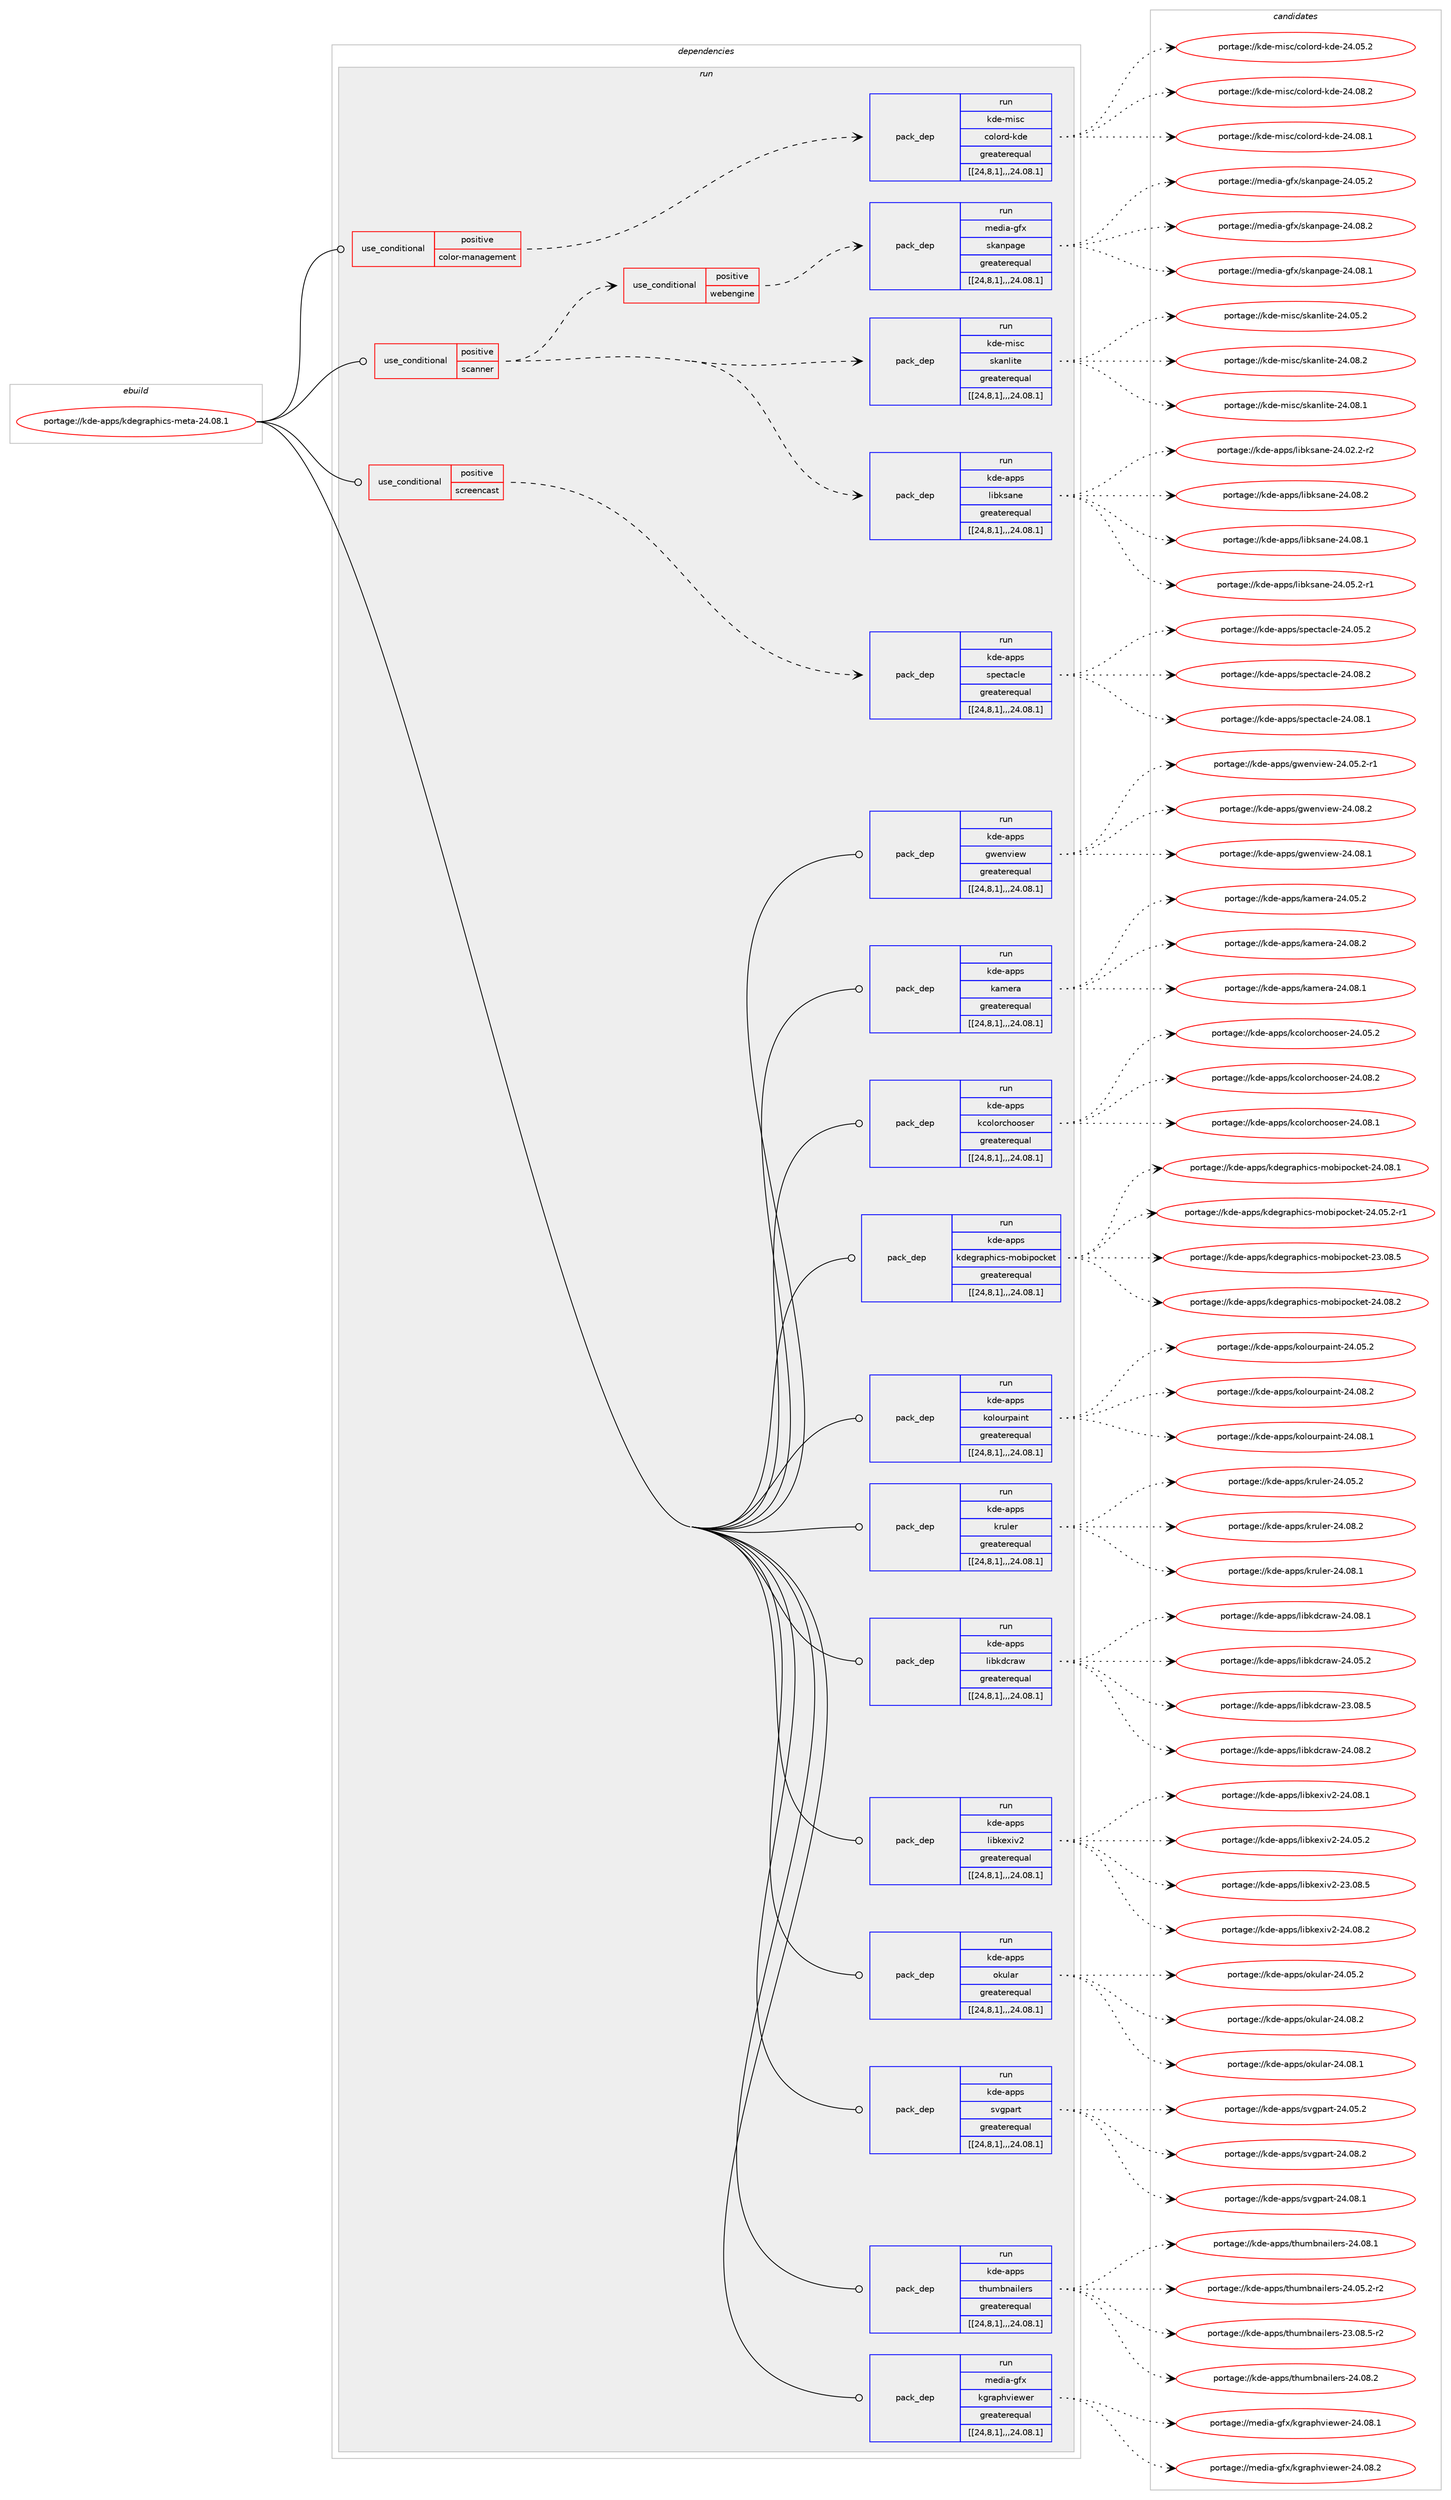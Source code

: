 digraph prolog {

# *************
# Graph options
# *************

newrank=true;
concentrate=true;
compound=true;
graph [rankdir=LR,fontname=Helvetica,fontsize=10,ranksep=1.5];#, ranksep=2.5, nodesep=0.2];
edge  [arrowhead=vee];
node  [fontname=Helvetica,fontsize=10];

# **********
# The ebuild
# **********

subgraph cluster_leftcol {
color=gray;
label=<<i>ebuild</i>>;
id [label="portage://kde-apps/kdegraphics-meta-24.08.1", color=red, width=4, href="../kde-apps/kdegraphics-meta-24.08.1.svg"];
}

# ****************
# The dependencies
# ****************

subgraph cluster_midcol {
color=gray;
label=<<i>dependencies</i>>;
subgraph cluster_compile {
fillcolor="#eeeeee";
style=filled;
label=<<i>compile</i>>;
}
subgraph cluster_compileandrun {
fillcolor="#eeeeee";
style=filled;
label=<<i>compile and run</i>>;
}
subgraph cluster_run {
fillcolor="#eeeeee";
style=filled;
label=<<i>run</i>>;
subgraph cond71971 {
dependency265952 [label=<<TABLE BORDER="0" CELLBORDER="1" CELLSPACING="0" CELLPADDING="4"><TR><TD ROWSPAN="3" CELLPADDING="10">use_conditional</TD></TR><TR><TD>positive</TD></TR><TR><TD>color-management</TD></TR></TABLE>>, shape=none, color=red];
subgraph pack192094 {
dependency265954 [label=<<TABLE BORDER="0" CELLBORDER="1" CELLSPACING="0" CELLPADDING="4" WIDTH="220"><TR><TD ROWSPAN="6" CELLPADDING="30">pack_dep</TD></TR><TR><TD WIDTH="110">run</TD></TR><TR><TD>kde-misc</TD></TR><TR><TD>colord-kde</TD></TR><TR><TD>greaterequal</TD></TR><TR><TD>[[24,8,1],,,24.08.1]</TD></TR></TABLE>>, shape=none, color=blue];
}
dependency265952:e -> dependency265954:w [weight=20,style="dashed",arrowhead="vee"];
}
id:e -> dependency265952:w [weight=20,style="solid",arrowhead="odot"];
subgraph cond71975 {
dependency265969 [label=<<TABLE BORDER="0" CELLBORDER="1" CELLSPACING="0" CELLPADDING="4"><TR><TD ROWSPAN="3" CELLPADDING="10">use_conditional</TD></TR><TR><TD>positive</TD></TR><TR><TD>scanner</TD></TR></TABLE>>, shape=none, color=red];
subgraph pack192104 {
dependency265993 [label=<<TABLE BORDER="0" CELLBORDER="1" CELLSPACING="0" CELLPADDING="4" WIDTH="220"><TR><TD ROWSPAN="6" CELLPADDING="30">pack_dep</TD></TR><TR><TD WIDTH="110">run</TD></TR><TR><TD>kde-apps</TD></TR><TR><TD>libksane</TD></TR><TR><TD>greaterequal</TD></TR><TR><TD>[[24,8,1],,,24.08.1]</TD></TR></TABLE>>, shape=none, color=blue];
}
dependency265969:e -> dependency265993:w [weight=20,style="dashed",arrowhead="vee"];
subgraph pack192129 {
dependency266009 [label=<<TABLE BORDER="0" CELLBORDER="1" CELLSPACING="0" CELLPADDING="4" WIDTH="220"><TR><TD ROWSPAN="6" CELLPADDING="30">pack_dep</TD></TR><TR><TD WIDTH="110">run</TD></TR><TR><TD>kde-misc</TD></TR><TR><TD>skanlite</TD></TR><TR><TD>greaterequal</TD></TR><TR><TD>[[24,8,1],,,24.08.1]</TD></TR></TABLE>>, shape=none, color=blue];
}
dependency265969:e -> dependency266009:w [weight=20,style="dashed",arrowhead="vee"];
subgraph cond71982 {
dependency266013 [label=<<TABLE BORDER="0" CELLBORDER="1" CELLSPACING="0" CELLPADDING="4"><TR><TD ROWSPAN="3" CELLPADDING="10">use_conditional</TD></TR><TR><TD>positive</TD></TR><TR><TD>webengine</TD></TR></TABLE>>, shape=none, color=red];
subgraph pack192180 {
dependency266059 [label=<<TABLE BORDER="0" CELLBORDER="1" CELLSPACING="0" CELLPADDING="4" WIDTH="220"><TR><TD ROWSPAN="6" CELLPADDING="30">pack_dep</TD></TR><TR><TD WIDTH="110">run</TD></TR><TR><TD>media-gfx</TD></TR><TR><TD>skanpage</TD></TR><TR><TD>greaterequal</TD></TR><TR><TD>[[24,8,1],,,24.08.1]</TD></TR></TABLE>>, shape=none, color=blue];
}
dependency266013:e -> dependency266059:w [weight=20,style="dashed",arrowhead="vee"];
}
dependency265969:e -> dependency266013:w [weight=20,style="dashed",arrowhead="vee"];
}
id:e -> dependency265969:w [weight=20,style="solid",arrowhead="odot"];
subgraph cond71989 {
dependency266077 [label=<<TABLE BORDER="0" CELLBORDER="1" CELLSPACING="0" CELLPADDING="4"><TR><TD ROWSPAN="3" CELLPADDING="10">use_conditional</TD></TR><TR><TD>positive</TD></TR><TR><TD>screencast</TD></TR></TABLE>>, shape=none, color=red];
subgraph pack192198 {
dependency266105 [label=<<TABLE BORDER="0" CELLBORDER="1" CELLSPACING="0" CELLPADDING="4" WIDTH="220"><TR><TD ROWSPAN="6" CELLPADDING="30">pack_dep</TD></TR><TR><TD WIDTH="110">run</TD></TR><TR><TD>kde-apps</TD></TR><TR><TD>spectacle</TD></TR><TR><TD>greaterequal</TD></TR><TR><TD>[[24,8,1],,,24.08.1]</TD></TR></TABLE>>, shape=none, color=blue];
}
dependency266077:e -> dependency266105:w [weight=20,style="dashed",arrowhead="vee"];
}
id:e -> dependency266077:w [weight=20,style="solid",arrowhead="odot"];
subgraph pack192302 {
dependency266198 [label=<<TABLE BORDER="0" CELLBORDER="1" CELLSPACING="0" CELLPADDING="4" WIDTH="220"><TR><TD ROWSPAN="6" CELLPADDING="30">pack_dep</TD></TR><TR><TD WIDTH="110">run</TD></TR><TR><TD>kde-apps</TD></TR><TR><TD>gwenview</TD></TR><TR><TD>greaterequal</TD></TR><TR><TD>[[24,8,1],,,24.08.1]</TD></TR></TABLE>>, shape=none, color=blue];
}
id:e -> dependency266198:w [weight=20,style="solid",arrowhead="odot"];
subgraph pack192307 {
dependency266218 [label=<<TABLE BORDER="0" CELLBORDER="1" CELLSPACING="0" CELLPADDING="4" WIDTH="220"><TR><TD ROWSPAN="6" CELLPADDING="30">pack_dep</TD></TR><TR><TD WIDTH="110">run</TD></TR><TR><TD>kde-apps</TD></TR><TR><TD>kamera</TD></TR><TR><TD>greaterequal</TD></TR><TR><TD>[[24,8,1],,,24.08.1]</TD></TR></TABLE>>, shape=none, color=blue];
}
id:e -> dependency266218:w [weight=20,style="solid",arrowhead="odot"];
subgraph pack192321 {
dependency266255 [label=<<TABLE BORDER="0" CELLBORDER="1" CELLSPACING="0" CELLPADDING="4" WIDTH="220"><TR><TD ROWSPAN="6" CELLPADDING="30">pack_dep</TD></TR><TR><TD WIDTH="110">run</TD></TR><TR><TD>kde-apps</TD></TR><TR><TD>kcolorchooser</TD></TR><TR><TD>greaterequal</TD></TR><TR><TD>[[24,8,1],,,24.08.1]</TD></TR></TABLE>>, shape=none, color=blue];
}
id:e -> dependency266255:w [weight=20,style="solid",arrowhead="odot"];
subgraph pack192364 {
dependency266277 [label=<<TABLE BORDER="0" CELLBORDER="1" CELLSPACING="0" CELLPADDING="4" WIDTH="220"><TR><TD ROWSPAN="6" CELLPADDING="30">pack_dep</TD></TR><TR><TD WIDTH="110">run</TD></TR><TR><TD>kde-apps</TD></TR><TR><TD>kdegraphics-mobipocket</TD></TR><TR><TD>greaterequal</TD></TR><TR><TD>[[24,8,1],,,24.08.1]</TD></TR></TABLE>>, shape=none, color=blue];
}
id:e -> dependency266277:w [weight=20,style="solid",arrowhead="odot"];
subgraph pack192369 {
dependency266281 [label=<<TABLE BORDER="0" CELLBORDER="1" CELLSPACING="0" CELLPADDING="4" WIDTH="220"><TR><TD ROWSPAN="6" CELLPADDING="30">pack_dep</TD></TR><TR><TD WIDTH="110">run</TD></TR><TR><TD>kde-apps</TD></TR><TR><TD>kolourpaint</TD></TR><TR><TD>greaterequal</TD></TR><TR><TD>[[24,8,1],,,24.08.1]</TD></TR></TABLE>>, shape=none, color=blue];
}
id:e -> dependency266281:w [weight=20,style="solid",arrowhead="odot"];
subgraph pack192414 {
dependency266359 [label=<<TABLE BORDER="0" CELLBORDER="1" CELLSPACING="0" CELLPADDING="4" WIDTH="220"><TR><TD ROWSPAN="6" CELLPADDING="30">pack_dep</TD></TR><TR><TD WIDTH="110">run</TD></TR><TR><TD>kde-apps</TD></TR><TR><TD>kruler</TD></TR><TR><TD>greaterequal</TD></TR><TR><TD>[[24,8,1],,,24.08.1]</TD></TR></TABLE>>, shape=none, color=blue];
}
id:e -> dependency266359:w [weight=20,style="solid",arrowhead="odot"];
subgraph pack192433 {
dependency266379 [label=<<TABLE BORDER="0" CELLBORDER="1" CELLSPACING="0" CELLPADDING="4" WIDTH="220"><TR><TD ROWSPAN="6" CELLPADDING="30">pack_dep</TD></TR><TR><TD WIDTH="110">run</TD></TR><TR><TD>kde-apps</TD></TR><TR><TD>libkdcraw</TD></TR><TR><TD>greaterequal</TD></TR><TR><TD>[[24,8,1],,,24.08.1]</TD></TR></TABLE>>, shape=none, color=blue];
}
id:e -> dependency266379:w [weight=20,style="solid",arrowhead="odot"];
subgraph pack192482 {
dependency266418 [label=<<TABLE BORDER="0" CELLBORDER="1" CELLSPACING="0" CELLPADDING="4" WIDTH="220"><TR><TD ROWSPAN="6" CELLPADDING="30">pack_dep</TD></TR><TR><TD WIDTH="110">run</TD></TR><TR><TD>kde-apps</TD></TR><TR><TD>libkexiv2</TD></TR><TR><TD>greaterequal</TD></TR><TR><TD>[[24,8,1],,,24.08.1]</TD></TR></TABLE>>, shape=none, color=blue];
}
id:e -> dependency266418:w [weight=20,style="solid",arrowhead="odot"];
subgraph pack192485 {
dependency266495 [label=<<TABLE BORDER="0" CELLBORDER="1" CELLSPACING="0" CELLPADDING="4" WIDTH="220"><TR><TD ROWSPAN="6" CELLPADDING="30">pack_dep</TD></TR><TR><TD WIDTH="110">run</TD></TR><TR><TD>kde-apps</TD></TR><TR><TD>okular</TD></TR><TR><TD>greaterequal</TD></TR><TR><TD>[[24,8,1],,,24.08.1]</TD></TR></TABLE>>, shape=none, color=blue];
}
id:e -> dependency266495:w [weight=20,style="solid",arrowhead="odot"];
subgraph pack192597 {
dependency266574 [label=<<TABLE BORDER="0" CELLBORDER="1" CELLSPACING="0" CELLPADDING="4" WIDTH="220"><TR><TD ROWSPAN="6" CELLPADDING="30">pack_dep</TD></TR><TR><TD WIDTH="110">run</TD></TR><TR><TD>kde-apps</TD></TR><TR><TD>svgpart</TD></TR><TR><TD>greaterequal</TD></TR><TR><TD>[[24,8,1],,,24.08.1]</TD></TR></TABLE>>, shape=none, color=blue];
}
id:e -> dependency266574:w [weight=20,style="solid",arrowhead="odot"];
subgraph pack192666 {
dependency266616 [label=<<TABLE BORDER="0" CELLBORDER="1" CELLSPACING="0" CELLPADDING="4" WIDTH="220"><TR><TD ROWSPAN="6" CELLPADDING="30">pack_dep</TD></TR><TR><TD WIDTH="110">run</TD></TR><TR><TD>kde-apps</TD></TR><TR><TD>thumbnailers</TD></TR><TR><TD>greaterequal</TD></TR><TR><TD>[[24,8,1],,,24.08.1]</TD></TR></TABLE>>, shape=none, color=blue];
}
id:e -> dependency266616:w [weight=20,style="solid",arrowhead="odot"];
subgraph pack192667 {
dependency266618 [label=<<TABLE BORDER="0" CELLBORDER="1" CELLSPACING="0" CELLPADDING="4" WIDTH="220"><TR><TD ROWSPAN="6" CELLPADDING="30">pack_dep</TD></TR><TR><TD WIDTH="110">run</TD></TR><TR><TD>media-gfx</TD></TR><TR><TD>kgraphviewer</TD></TR><TR><TD>greaterequal</TD></TR><TR><TD>[[24,8,1],,,24.08.1]</TD></TR></TABLE>>, shape=none, color=blue];
}
id:e -> dependency266618:w [weight=20,style="solid",arrowhead="odot"];
}
}

# **************
# The candidates
# **************

subgraph cluster_choices {
rank=same;
color=gray;
label=<<i>candidates</i>>;

subgraph choice192046 {
color=black;
nodesep=1;
choice10710010145109105115994799111108111114100451071001014550524648564650 [label="portage://kde-misc/colord-kde-24.08.2", color=red, width=4,href="../kde-misc/colord-kde-24.08.2.svg"];
choice10710010145109105115994799111108111114100451071001014550524648564649 [label="portage://kde-misc/colord-kde-24.08.1", color=red, width=4,href="../kde-misc/colord-kde-24.08.1.svg"];
choice10710010145109105115994799111108111114100451071001014550524648534650 [label="portage://kde-misc/colord-kde-24.05.2", color=red, width=4,href="../kde-misc/colord-kde-24.05.2.svg"];
dependency265954:e -> choice10710010145109105115994799111108111114100451071001014550524648564650:w [style=dotted,weight="100"];
dependency265954:e -> choice10710010145109105115994799111108111114100451071001014550524648564649:w [style=dotted,weight="100"];
dependency265954:e -> choice10710010145109105115994799111108111114100451071001014550524648534650:w [style=dotted,weight="100"];
}
subgraph choice192049 {
color=black;
nodesep=1;
choice10710010145971121121154710810598107115971101014550524648564650 [label="portage://kde-apps/libksane-24.08.2", color=red, width=4,href="../kde-apps/libksane-24.08.2.svg"];
choice10710010145971121121154710810598107115971101014550524648564649 [label="portage://kde-apps/libksane-24.08.1", color=red, width=4,href="../kde-apps/libksane-24.08.1.svg"];
choice107100101459711211211547108105981071159711010145505246485346504511449 [label="portage://kde-apps/libksane-24.05.2-r1", color=red, width=4,href="../kde-apps/libksane-24.05.2-r1.svg"];
choice107100101459711211211547108105981071159711010145505246485046504511450 [label="portage://kde-apps/libksane-24.02.2-r2", color=red, width=4,href="../kde-apps/libksane-24.02.2-r2.svg"];
dependency265993:e -> choice10710010145971121121154710810598107115971101014550524648564650:w [style=dotted,weight="100"];
dependency265993:e -> choice10710010145971121121154710810598107115971101014550524648564649:w [style=dotted,weight="100"];
dependency265993:e -> choice107100101459711211211547108105981071159711010145505246485346504511449:w [style=dotted,weight="100"];
dependency265993:e -> choice107100101459711211211547108105981071159711010145505246485046504511450:w [style=dotted,weight="100"];
}
subgraph choice192089 {
color=black;
nodesep=1;
choice107100101451091051159947115107971101081051161014550524648564650 [label="portage://kde-misc/skanlite-24.08.2", color=red, width=4,href="../kde-misc/skanlite-24.08.2.svg"];
choice107100101451091051159947115107971101081051161014550524648564649 [label="portage://kde-misc/skanlite-24.08.1", color=red, width=4,href="../kde-misc/skanlite-24.08.1.svg"];
choice107100101451091051159947115107971101081051161014550524648534650 [label="portage://kde-misc/skanlite-24.05.2", color=red, width=4,href="../kde-misc/skanlite-24.05.2.svg"];
dependency266009:e -> choice107100101451091051159947115107971101081051161014550524648564650:w [style=dotted,weight="100"];
dependency266009:e -> choice107100101451091051159947115107971101081051161014550524648564649:w [style=dotted,weight="100"];
dependency266009:e -> choice107100101451091051159947115107971101081051161014550524648534650:w [style=dotted,weight="100"];
}
subgraph choice192101 {
color=black;
nodesep=1;
choice10910110010597451031021204711510797110112971031014550524648564650 [label="portage://media-gfx/skanpage-24.08.2", color=red, width=4,href="../media-gfx/skanpage-24.08.2.svg"];
choice10910110010597451031021204711510797110112971031014550524648564649 [label="portage://media-gfx/skanpage-24.08.1", color=red, width=4,href="../media-gfx/skanpage-24.08.1.svg"];
choice10910110010597451031021204711510797110112971031014550524648534650 [label="portage://media-gfx/skanpage-24.05.2", color=red, width=4,href="../media-gfx/skanpage-24.05.2.svg"];
dependency266059:e -> choice10910110010597451031021204711510797110112971031014550524648564650:w [style=dotted,weight="100"];
dependency266059:e -> choice10910110010597451031021204711510797110112971031014550524648564649:w [style=dotted,weight="100"];
dependency266059:e -> choice10910110010597451031021204711510797110112971031014550524648534650:w [style=dotted,weight="100"];
}
subgraph choice192113 {
color=black;
nodesep=1;
choice1071001014597112112115471151121019911697991081014550524648564650 [label="portage://kde-apps/spectacle-24.08.2", color=red, width=4,href="../kde-apps/spectacle-24.08.2.svg"];
choice1071001014597112112115471151121019911697991081014550524648564649 [label="portage://kde-apps/spectacle-24.08.1", color=red, width=4,href="../kde-apps/spectacle-24.08.1.svg"];
choice1071001014597112112115471151121019911697991081014550524648534650 [label="portage://kde-apps/spectacle-24.05.2", color=red, width=4,href="../kde-apps/spectacle-24.05.2.svg"];
dependency266105:e -> choice1071001014597112112115471151121019911697991081014550524648564650:w [style=dotted,weight="100"];
dependency266105:e -> choice1071001014597112112115471151121019911697991081014550524648564649:w [style=dotted,weight="100"];
dependency266105:e -> choice1071001014597112112115471151121019911697991081014550524648534650:w [style=dotted,weight="100"];
}
subgraph choice192114 {
color=black;
nodesep=1;
choice1071001014597112112115471031191011101181051011194550524648564650 [label="portage://kde-apps/gwenview-24.08.2", color=red, width=4,href="../kde-apps/gwenview-24.08.2.svg"];
choice1071001014597112112115471031191011101181051011194550524648564649 [label="portage://kde-apps/gwenview-24.08.1", color=red, width=4,href="../kde-apps/gwenview-24.08.1.svg"];
choice10710010145971121121154710311910111011810510111945505246485346504511449 [label="portage://kde-apps/gwenview-24.05.2-r1", color=red, width=4,href="../kde-apps/gwenview-24.05.2-r1.svg"];
dependency266198:e -> choice1071001014597112112115471031191011101181051011194550524648564650:w [style=dotted,weight="100"];
dependency266198:e -> choice1071001014597112112115471031191011101181051011194550524648564649:w [style=dotted,weight="100"];
dependency266198:e -> choice10710010145971121121154710311910111011810510111945505246485346504511449:w [style=dotted,weight="100"];
}
subgraph choice192121 {
color=black;
nodesep=1;
choice10710010145971121121154710797109101114974550524648564650 [label="portage://kde-apps/kamera-24.08.2", color=red, width=4,href="../kde-apps/kamera-24.08.2.svg"];
choice10710010145971121121154710797109101114974550524648564649 [label="portage://kde-apps/kamera-24.08.1", color=red, width=4,href="../kde-apps/kamera-24.08.1.svg"];
choice10710010145971121121154710797109101114974550524648534650 [label="portage://kde-apps/kamera-24.05.2", color=red, width=4,href="../kde-apps/kamera-24.05.2.svg"];
dependency266218:e -> choice10710010145971121121154710797109101114974550524648564650:w [style=dotted,weight="100"];
dependency266218:e -> choice10710010145971121121154710797109101114974550524648564649:w [style=dotted,weight="100"];
dependency266218:e -> choice10710010145971121121154710797109101114974550524648534650:w [style=dotted,weight="100"];
}
subgraph choice192123 {
color=black;
nodesep=1;
choice10710010145971121121154710799111108111114991041111111151011144550524648564650 [label="portage://kde-apps/kcolorchooser-24.08.2", color=red, width=4,href="../kde-apps/kcolorchooser-24.08.2.svg"];
choice10710010145971121121154710799111108111114991041111111151011144550524648564649 [label="portage://kde-apps/kcolorchooser-24.08.1", color=red, width=4,href="../kde-apps/kcolorchooser-24.08.1.svg"];
choice10710010145971121121154710799111108111114991041111111151011144550524648534650 [label="portage://kde-apps/kcolorchooser-24.05.2", color=red, width=4,href="../kde-apps/kcolorchooser-24.05.2.svg"];
dependency266255:e -> choice10710010145971121121154710799111108111114991041111111151011144550524648564650:w [style=dotted,weight="100"];
dependency266255:e -> choice10710010145971121121154710799111108111114991041111111151011144550524648564649:w [style=dotted,weight="100"];
dependency266255:e -> choice10710010145971121121154710799111108111114991041111111151011144550524648534650:w [style=dotted,weight="100"];
}
subgraph choice192132 {
color=black;
nodesep=1;
choice10710010145971121121154710710010110311497112104105991154510911198105112111991071011164550524648564650 [label="portage://kde-apps/kdegraphics-mobipocket-24.08.2", color=red, width=4,href="../kde-apps/kdegraphics-mobipocket-24.08.2.svg"];
choice10710010145971121121154710710010110311497112104105991154510911198105112111991071011164550524648564649 [label="portage://kde-apps/kdegraphics-mobipocket-24.08.1", color=red, width=4,href="../kde-apps/kdegraphics-mobipocket-24.08.1.svg"];
choice107100101459711211211547107100101103114971121041059911545109111981051121119910710111645505246485346504511449 [label="portage://kde-apps/kdegraphics-mobipocket-24.05.2-r1", color=red, width=4,href="../kde-apps/kdegraphics-mobipocket-24.05.2-r1.svg"];
choice10710010145971121121154710710010110311497112104105991154510911198105112111991071011164550514648564653 [label="portage://kde-apps/kdegraphics-mobipocket-23.08.5", color=red, width=4,href="../kde-apps/kdegraphics-mobipocket-23.08.5.svg"];
dependency266277:e -> choice10710010145971121121154710710010110311497112104105991154510911198105112111991071011164550524648564650:w [style=dotted,weight="100"];
dependency266277:e -> choice10710010145971121121154710710010110311497112104105991154510911198105112111991071011164550524648564649:w [style=dotted,weight="100"];
dependency266277:e -> choice107100101459711211211547107100101103114971121041059911545109111981051121119910710111645505246485346504511449:w [style=dotted,weight="100"];
dependency266277:e -> choice10710010145971121121154710710010110311497112104105991154510911198105112111991071011164550514648564653:w [style=dotted,weight="100"];
}
subgraph choice192137 {
color=black;
nodesep=1;
choice107100101459711211211547107111108111117114112971051101164550524648564650 [label="portage://kde-apps/kolourpaint-24.08.2", color=red, width=4,href="../kde-apps/kolourpaint-24.08.2.svg"];
choice107100101459711211211547107111108111117114112971051101164550524648564649 [label="portage://kde-apps/kolourpaint-24.08.1", color=red, width=4,href="../kde-apps/kolourpaint-24.08.1.svg"];
choice107100101459711211211547107111108111117114112971051101164550524648534650 [label="portage://kde-apps/kolourpaint-24.05.2", color=red, width=4,href="../kde-apps/kolourpaint-24.05.2.svg"];
dependency266281:e -> choice107100101459711211211547107111108111117114112971051101164550524648564650:w [style=dotted,weight="100"];
dependency266281:e -> choice107100101459711211211547107111108111117114112971051101164550524648564649:w [style=dotted,weight="100"];
dependency266281:e -> choice107100101459711211211547107111108111117114112971051101164550524648534650:w [style=dotted,weight="100"];
}
subgraph choice192147 {
color=black;
nodesep=1;
choice1071001014597112112115471071141171081011144550524648564650 [label="portage://kde-apps/kruler-24.08.2", color=red, width=4,href="../kde-apps/kruler-24.08.2.svg"];
choice1071001014597112112115471071141171081011144550524648564649 [label="portage://kde-apps/kruler-24.08.1", color=red, width=4,href="../kde-apps/kruler-24.08.1.svg"];
choice1071001014597112112115471071141171081011144550524648534650 [label="portage://kde-apps/kruler-24.05.2", color=red, width=4,href="../kde-apps/kruler-24.05.2.svg"];
dependency266359:e -> choice1071001014597112112115471071141171081011144550524648564650:w [style=dotted,weight="100"];
dependency266359:e -> choice1071001014597112112115471071141171081011144550524648564649:w [style=dotted,weight="100"];
dependency266359:e -> choice1071001014597112112115471071141171081011144550524648534650:w [style=dotted,weight="100"];
}
subgraph choice192151 {
color=black;
nodesep=1;
choice1071001014597112112115471081059810710099114971194550524648564650 [label="portage://kde-apps/libkdcraw-24.08.2", color=red, width=4,href="../kde-apps/libkdcraw-24.08.2.svg"];
choice1071001014597112112115471081059810710099114971194550524648564649 [label="portage://kde-apps/libkdcraw-24.08.1", color=red, width=4,href="../kde-apps/libkdcraw-24.08.1.svg"];
choice1071001014597112112115471081059810710099114971194550524648534650 [label="portage://kde-apps/libkdcraw-24.05.2", color=red, width=4,href="../kde-apps/libkdcraw-24.05.2.svg"];
choice1071001014597112112115471081059810710099114971194550514648564653 [label="portage://kde-apps/libkdcraw-23.08.5", color=red, width=4,href="../kde-apps/libkdcraw-23.08.5.svg"];
dependency266379:e -> choice1071001014597112112115471081059810710099114971194550524648564650:w [style=dotted,weight="100"];
dependency266379:e -> choice1071001014597112112115471081059810710099114971194550524648564649:w [style=dotted,weight="100"];
dependency266379:e -> choice1071001014597112112115471081059810710099114971194550524648534650:w [style=dotted,weight="100"];
dependency266379:e -> choice1071001014597112112115471081059810710099114971194550514648564653:w [style=dotted,weight="100"];
}
subgraph choice192172 {
color=black;
nodesep=1;
choice10710010145971121121154710810598107101120105118504550524648564650 [label="portage://kde-apps/libkexiv2-24.08.2", color=red, width=4,href="../kde-apps/libkexiv2-24.08.2.svg"];
choice10710010145971121121154710810598107101120105118504550524648564649 [label="portage://kde-apps/libkexiv2-24.08.1", color=red, width=4,href="../kde-apps/libkexiv2-24.08.1.svg"];
choice10710010145971121121154710810598107101120105118504550524648534650 [label="portage://kde-apps/libkexiv2-24.05.2", color=red, width=4,href="../kde-apps/libkexiv2-24.05.2.svg"];
choice10710010145971121121154710810598107101120105118504550514648564653 [label="portage://kde-apps/libkexiv2-23.08.5", color=red, width=4,href="../kde-apps/libkexiv2-23.08.5.svg"];
dependency266418:e -> choice10710010145971121121154710810598107101120105118504550524648564650:w [style=dotted,weight="100"];
dependency266418:e -> choice10710010145971121121154710810598107101120105118504550524648564649:w [style=dotted,weight="100"];
dependency266418:e -> choice10710010145971121121154710810598107101120105118504550524648534650:w [style=dotted,weight="100"];
dependency266418:e -> choice10710010145971121121154710810598107101120105118504550514648564653:w [style=dotted,weight="100"];
}
subgraph choice192176 {
color=black;
nodesep=1;
choice107100101459711211211547111107117108971144550524648564650 [label="portage://kde-apps/okular-24.08.2", color=red, width=4,href="../kde-apps/okular-24.08.2.svg"];
choice107100101459711211211547111107117108971144550524648564649 [label="portage://kde-apps/okular-24.08.1", color=red, width=4,href="../kde-apps/okular-24.08.1.svg"];
choice107100101459711211211547111107117108971144550524648534650 [label="portage://kde-apps/okular-24.05.2", color=red, width=4,href="../kde-apps/okular-24.05.2.svg"];
dependency266495:e -> choice107100101459711211211547111107117108971144550524648564650:w [style=dotted,weight="100"];
dependency266495:e -> choice107100101459711211211547111107117108971144550524648564649:w [style=dotted,weight="100"];
dependency266495:e -> choice107100101459711211211547111107117108971144550524648534650:w [style=dotted,weight="100"];
}
subgraph choice192197 {
color=black;
nodesep=1;
choice107100101459711211211547115118103112971141164550524648564650 [label="portage://kde-apps/svgpart-24.08.2", color=red, width=4,href="../kde-apps/svgpart-24.08.2.svg"];
choice107100101459711211211547115118103112971141164550524648564649 [label="portage://kde-apps/svgpart-24.08.1", color=red, width=4,href="../kde-apps/svgpart-24.08.1.svg"];
choice107100101459711211211547115118103112971141164550524648534650 [label="portage://kde-apps/svgpart-24.05.2", color=red, width=4,href="../kde-apps/svgpart-24.05.2.svg"];
dependency266574:e -> choice107100101459711211211547115118103112971141164550524648564650:w [style=dotted,weight="100"];
dependency266574:e -> choice107100101459711211211547115118103112971141164550524648564649:w [style=dotted,weight="100"];
dependency266574:e -> choice107100101459711211211547115118103112971141164550524648534650:w [style=dotted,weight="100"];
}
subgraph choice192211 {
color=black;
nodesep=1;
choice10710010145971121121154711610411710998110971051081011141154550524648564650 [label="portage://kde-apps/thumbnailers-24.08.2", color=red, width=4,href="../kde-apps/thumbnailers-24.08.2.svg"];
choice10710010145971121121154711610411710998110971051081011141154550524648564649 [label="portage://kde-apps/thumbnailers-24.08.1", color=red, width=4,href="../kde-apps/thumbnailers-24.08.1.svg"];
choice107100101459711211211547116104117109981109710510810111411545505246485346504511450 [label="portage://kde-apps/thumbnailers-24.05.2-r2", color=red, width=4,href="../kde-apps/thumbnailers-24.05.2-r2.svg"];
choice107100101459711211211547116104117109981109710510810111411545505146485646534511450 [label="portage://kde-apps/thumbnailers-23.08.5-r2", color=red, width=4,href="../kde-apps/thumbnailers-23.08.5-r2.svg"];
dependency266616:e -> choice10710010145971121121154711610411710998110971051081011141154550524648564650:w [style=dotted,weight="100"];
dependency266616:e -> choice10710010145971121121154711610411710998110971051081011141154550524648564649:w [style=dotted,weight="100"];
dependency266616:e -> choice107100101459711211211547116104117109981109710510810111411545505246485346504511450:w [style=dotted,weight="100"];
dependency266616:e -> choice107100101459711211211547116104117109981109710510810111411545505146485646534511450:w [style=dotted,weight="100"];
}
subgraph choice192238 {
color=black;
nodesep=1;
choice109101100105974510310212047107103114971121041181051011191011144550524648564650 [label="portage://media-gfx/kgraphviewer-24.08.2", color=red, width=4,href="../media-gfx/kgraphviewer-24.08.2.svg"];
choice109101100105974510310212047107103114971121041181051011191011144550524648564649 [label="portage://media-gfx/kgraphviewer-24.08.1", color=red, width=4,href="../media-gfx/kgraphviewer-24.08.1.svg"];
dependency266618:e -> choice109101100105974510310212047107103114971121041181051011191011144550524648564650:w [style=dotted,weight="100"];
dependency266618:e -> choice109101100105974510310212047107103114971121041181051011191011144550524648564649:w [style=dotted,weight="100"];
}
}

}
